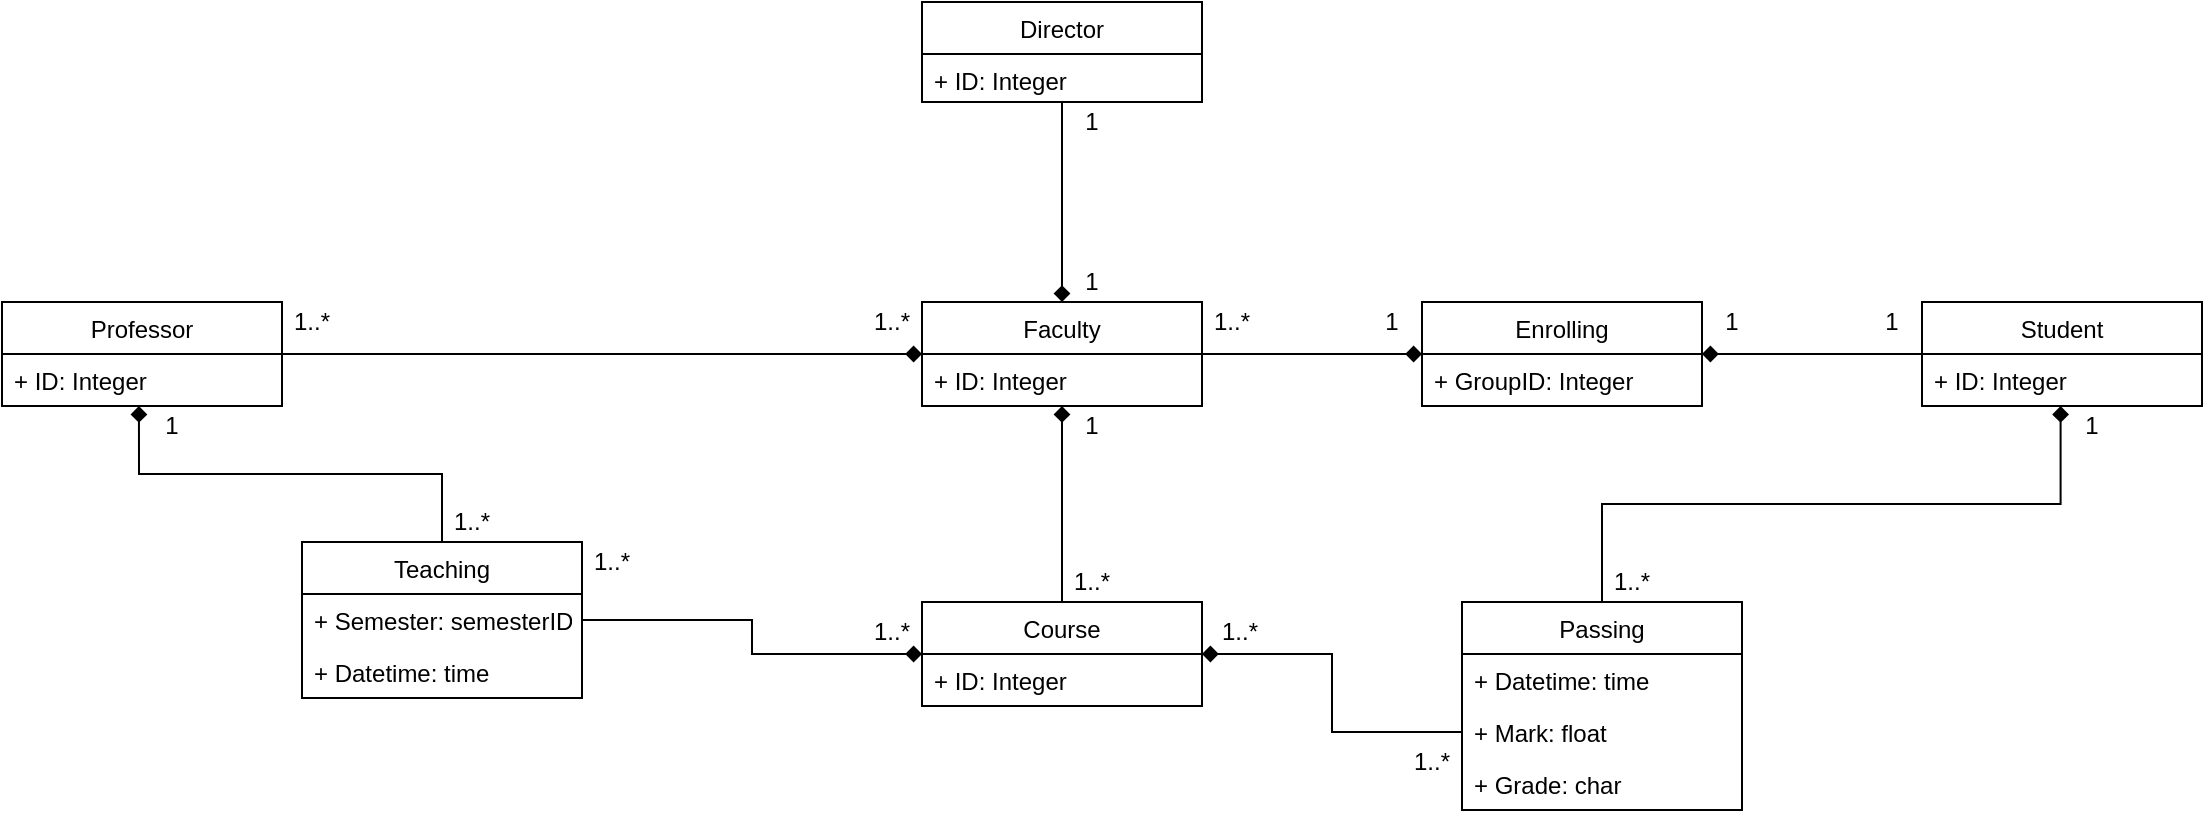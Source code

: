<mxfile version="17.1.3" type="github">
  <diagram id="0WftQ7NrcI0vq5HRIVxM" name="Page-1">
    <mxGraphModel dx="1519" dy="508" grid="1" gridSize="10" guides="1" tooltips="1" connect="1" arrows="1" fold="1" page="1" pageScale="1" pageWidth="827" pageHeight="1169" math="0" shadow="0">
      <root>
        <mxCell id="0" />
        <mxCell id="1" parent="0" />
        <mxCell id="iAAeEu0Drj7qGyw_ox6g-111" style="edgeStyle=orthogonalEdgeStyle;rounded=0;orthogonalLoop=1;jettySize=auto;html=1;endArrow=diamond;endFill=1;" edge="1" parent="1" source="iAAeEu0Drj7qGyw_ox6g-49" target="iAAeEu0Drj7qGyw_ox6g-107">
          <mxGeometry relative="1" as="geometry" />
        </mxCell>
        <mxCell id="iAAeEu0Drj7qGyw_ox6g-49" value="Student" style="swimlane;fontStyle=0;childLayout=stackLayout;horizontal=1;startSize=26;fillColor=none;horizontalStack=0;resizeParent=1;resizeParentMax=0;resizeLast=0;collapsible=1;marginBottom=0;" vertex="1" parent="1">
          <mxGeometry x="740" y="430" width="140" height="52" as="geometry" />
        </mxCell>
        <mxCell id="iAAeEu0Drj7qGyw_ox6g-50" value="+ ID: Integer" style="text;strokeColor=none;fillColor=none;align=left;verticalAlign=top;spacingLeft=4;spacingRight=4;overflow=hidden;rotatable=0;points=[[0,0.5],[1,0.5]];portConstraint=eastwest;" vertex="1" parent="iAAeEu0Drj7qGyw_ox6g-49">
          <mxGeometry y="26" width="140" height="26" as="geometry" />
        </mxCell>
        <mxCell id="iAAeEu0Drj7qGyw_ox6g-70" style="edgeStyle=orthogonalEdgeStyle;rounded=0;orthogonalLoop=1;jettySize=auto;html=1;endArrow=diamond;endFill=1;" edge="1" parent="1" source="iAAeEu0Drj7qGyw_ox6g-54" target="iAAeEu0Drj7qGyw_ox6g-58">
          <mxGeometry relative="1" as="geometry" />
        </mxCell>
        <mxCell id="iAAeEu0Drj7qGyw_ox6g-54" value="Professor" style="swimlane;fontStyle=0;childLayout=stackLayout;horizontal=1;startSize=26;fillColor=none;horizontalStack=0;resizeParent=1;resizeParentMax=0;resizeLast=0;collapsible=1;marginBottom=0;" vertex="1" parent="1">
          <mxGeometry x="-220" y="430" width="140" height="52" as="geometry" />
        </mxCell>
        <mxCell id="iAAeEu0Drj7qGyw_ox6g-55" value="+ ID: Integer" style="text;strokeColor=none;fillColor=none;align=left;verticalAlign=top;spacingLeft=4;spacingRight=4;overflow=hidden;rotatable=0;points=[[0,0.5],[1,0.5]];portConstraint=eastwest;" vertex="1" parent="iAAeEu0Drj7qGyw_ox6g-54">
          <mxGeometry y="26" width="140" height="26" as="geometry" />
        </mxCell>
        <mxCell id="iAAeEu0Drj7qGyw_ox6g-67" style="edgeStyle=orthogonalEdgeStyle;rounded=0;orthogonalLoop=1;jettySize=auto;html=1;entryX=0.5;entryY=0;entryDx=0;entryDy=0;endArrow=diamond;endFill=1;" edge="1" parent="1" source="iAAeEu0Drj7qGyw_ox6g-56" target="iAAeEu0Drj7qGyw_ox6g-58">
          <mxGeometry relative="1" as="geometry" />
        </mxCell>
        <mxCell id="iAAeEu0Drj7qGyw_ox6g-56" value="Director" style="swimlane;fontStyle=0;childLayout=stackLayout;horizontal=1;startSize=26;fillColor=none;horizontalStack=0;resizeParent=1;resizeParentMax=0;resizeLast=0;collapsible=1;marginBottom=0;" vertex="1" parent="1">
          <mxGeometry x="240" y="280" width="140" height="50" as="geometry" />
        </mxCell>
        <mxCell id="iAAeEu0Drj7qGyw_ox6g-57" value="+ ID: Integer" style="text;strokeColor=none;fillColor=none;align=left;verticalAlign=top;spacingLeft=4;spacingRight=4;overflow=hidden;rotatable=0;points=[[0,0.5],[1,0.5]];portConstraint=eastwest;" vertex="1" parent="iAAeEu0Drj7qGyw_ox6g-56">
          <mxGeometry y="26" width="140" height="24" as="geometry" />
        </mxCell>
        <mxCell id="iAAeEu0Drj7qGyw_ox6g-112" style="edgeStyle=orthogonalEdgeStyle;rounded=0;orthogonalLoop=1;jettySize=auto;html=1;endArrow=diamond;endFill=1;" edge="1" parent="1" source="iAAeEu0Drj7qGyw_ox6g-58" target="iAAeEu0Drj7qGyw_ox6g-107">
          <mxGeometry relative="1" as="geometry" />
        </mxCell>
        <mxCell id="iAAeEu0Drj7qGyw_ox6g-58" value="Faculty" style="swimlane;fontStyle=0;childLayout=stackLayout;horizontal=1;startSize=26;fillColor=none;horizontalStack=0;resizeParent=1;resizeParentMax=0;resizeLast=0;collapsible=1;marginBottom=0;" vertex="1" parent="1">
          <mxGeometry x="240" y="430" width="140" height="52" as="geometry" />
        </mxCell>
        <mxCell id="iAAeEu0Drj7qGyw_ox6g-59" value="+ ID: Integer" style="text;strokeColor=none;fillColor=none;align=left;verticalAlign=top;spacingLeft=4;spacingRight=4;overflow=hidden;rotatable=0;points=[[0,0.5],[1,0.5]];portConstraint=eastwest;" vertex="1" parent="iAAeEu0Drj7qGyw_ox6g-58">
          <mxGeometry y="26" width="140" height="26" as="geometry" />
        </mxCell>
        <mxCell id="iAAeEu0Drj7qGyw_ox6g-63" style="edgeStyle=orthogonalEdgeStyle;rounded=0;orthogonalLoop=1;jettySize=auto;html=1;endArrow=diamond;endFill=1;" edge="1" parent="1" source="iAAeEu0Drj7qGyw_ox6g-60" target="iAAeEu0Drj7qGyw_ox6g-58">
          <mxGeometry relative="1" as="geometry" />
        </mxCell>
        <mxCell id="iAAeEu0Drj7qGyw_ox6g-60" value="Course" style="swimlane;fontStyle=0;childLayout=stackLayout;horizontal=1;startSize=26;fillColor=none;horizontalStack=0;resizeParent=1;resizeParentMax=0;resizeLast=0;collapsible=1;marginBottom=0;" vertex="1" parent="1">
          <mxGeometry x="240" y="580" width="140" height="52" as="geometry" />
        </mxCell>
        <mxCell id="iAAeEu0Drj7qGyw_ox6g-61" value="+ ID: Integer" style="text;strokeColor=none;fillColor=none;align=left;verticalAlign=top;spacingLeft=4;spacingRight=4;overflow=hidden;rotatable=0;points=[[0,0.5],[1,0.5]];portConstraint=eastwest;" vertex="1" parent="iAAeEu0Drj7qGyw_ox6g-60">
          <mxGeometry y="26" width="140" height="26" as="geometry" />
        </mxCell>
        <mxCell id="iAAeEu0Drj7qGyw_ox6g-65" value="1" style="text;html=1;strokeColor=none;fillColor=none;align=center;verticalAlign=middle;whiteSpace=wrap;rounded=0;" vertex="1" parent="1">
          <mxGeometry x="310" y="482" width="30" height="20" as="geometry" />
        </mxCell>
        <mxCell id="iAAeEu0Drj7qGyw_ox6g-66" value="1..*" style="text;html=1;strokeColor=none;fillColor=none;align=center;verticalAlign=middle;whiteSpace=wrap;rounded=0;" vertex="1" parent="1">
          <mxGeometry x="310" y="560" width="30" height="20" as="geometry" />
        </mxCell>
        <mxCell id="iAAeEu0Drj7qGyw_ox6g-68" value="1" style="text;html=1;strokeColor=none;fillColor=none;align=center;verticalAlign=middle;whiteSpace=wrap;rounded=0;" vertex="1" parent="1">
          <mxGeometry x="310" y="410" width="30" height="20" as="geometry" />
        </mxCell>
        <mxCell id="iAAeEu0Drj7qGyw_ox6g-69" value="1" style="text;html=1;strokeColor=none;fillColor=none;align=center;verticalAlign=middle;whiteSpace=wrap;rounded=0;" vertex="1" parent="1">
          <mxGeometry x="310" y="330" width="30" height="20" as="geometry" />
        </mxCell>
        <mxCell id="iAAeEu0Drj7qGyw_ox6g-71" value="1..*" style="text;html=1;strokeColor=none;fillColor=none;align=center;verticalAlign=middle;whiteSpace=wrap;rounded=0;" vertex="1" parent="1">
          <mxGeometry x="-80" y="430" width="30" height="20" as="geometry" />
        </mxCell>
        <mxCell id="iAAeEu0Drj7qGyw_ox6g-72" value="1..*" style="text;html=1;strokeColor=none;fillColor=none;align=center;verticalAlign=middle;whiteSpace=wrap;rounded=0;" vertex="1" parent="1">
          <mxGeometry x="210" y="430" width="30" height="20" as="geometry" />
        </mxCell>
        <mxCell id="iAAeEu0Drj7qGyw_ox6g-74" value="1..*" style="text;html=1;strokeColor=none;fillColor=none;align=center;verticalAlign=middle;whiteSpace=wrap;rounded=0;" vertex="1" parent="1">
          <mxGeometry x="380" y="430" width="30" height="20" as="geometry" />
        </mxCell>
        <mxCell id="iAAeEu0Drj7qGyw_ox6g-75" value="1" style="text;html=1;strokeColor=none;fillColor=none;align=center;verticalAlign=middle;whiteSpace=wrap;rounded=0;" vertex="1" parent="1">
          <mxGeometry x="710" y="430" width="30" height="20" as="geometry" />
        </mxCell>
        <mxCell id="iAAeEu0Drj7qGyw_ox6g-80" style="edgeStyle=orthogonalEdgeStyle;rounded=0;orthogonalLoop=1;jettySize=auto;html=1;endArrow=diamond;endFill=1;" edge="1" parent="1" source="iAAeEu0Drj7qGyw_ox6g-76" target="iAAeEu0Drj7qGyw_ox6g-60">
          <mxGeometry relative="1" as="geometry" />
        </mxCell>
        <mxCell id="iAAeEu0Drj7qGyw_ox6g-82" style="edgeStyle=orthogonalEdgeStyle;rounded=0;orthogonalLoop=1;jettySize=auto;html=1;entryX=0.489;entryY=1;entryDx=0;entryDy=0;entryPerimeter=0;endArrow=diamond;endFill=1;" edge="1" parent="1" source="iAAeEu0Drj7qGyw_ox6g-76" target="iAAeEu0Drj7qGyw_ox6g-55">
          <mxGeometry relative="1" as="geometry" />
        </mxCell>
        <mxCell id="iAAeEu0Drj7qGyw_ox6g-76" value="Teaching" style="swimlane;fontStyle=0;childLayout=stackLayout;horizontal=1;startSize=26;fillColor=none;horizontalStack=0;resizeParent=1;resizeParentMax=0;resizeLast=0;collapsible=1;marginBottom=0;" vertex="1" parent="1">
          <mxGeometry x="-70" y="550" width="140" height="78" as="geometry" />
        </mxCell>
        <mxCell id="iAAeEu0Drj7qGyw_ox6g-77" value="+ Semester: semesterID" style="text;strokeColor=none;fillColor=none;align=left;verticalAlign=top;spacingLeft=4;spacingRight=4;overflow=hidden;rotatable=0;points=[[0,0.5],[1,0.5]];portConstraint=eastwest;" vertex="1" parent="iAAeEu0Drj7qGyw_ox6g-76">
          <mxGeometry y="26" width="140" height="26" as="geometry" />
        </mxCell>
        <mxCell id="iAAeEu0Drj7qGyw_ox6g-116" value="+ Datetime: time" style="text;strokeColor=none;fillColor=none;align=left;verticalAlign=top;spacingLeft=4;spacingRight=4;overflow=hidden;rotatable=0;points=[[0,0.5],[1,0.5]];portConstraint=eastwest;" vertex="1" parent="iAAeEu0Drj7qGyw_ox6g-76">
          <mxGeometry y="52" width="140" height="26" as="geometry" />
        </mxCell>
        <mxCell id="iAAeEu0Drj7qGyw_ox6g-83" value="1..*" style="text;html=1;strokeColor=none;fillColor=none;align=center;verticalAlign=middle;whiteSpace=wrap;rounded=0;" vertex="1" parent="1">
          <mxGeometry x="70" y="550" width="30" height="20" as="geometry" />
        </mxCell>
        <mxCell id="iAAeEu0Drj7qGyw_ox6g-84" value="1..*" style="text;html=1;strokeColor=none;fillColor=none;align=center;verticalAlign=middle;whiteSpace=wrap;rounded=0;" vertex="1" parent="1">
          <mxGeometry y="530" width="30" height="20" as="geometry" />
        </mxCell>
        <mxCell id="iAAeEu0Drj7qGyw_ox6g-86" value="1..*" style="text;html=1;strokeColor=none;fillColor=none;align=center;verticalAlign=middle;whiteSpace=wrap;rounded=0;" vertex="1" parent="1">
          <mxGeometry x="210" y="585" width="30" height="20" as="geometry" />
        </mxCell>
        <mxCell id="iAAeEu0Drj7qGyw_ox6g-87" value="1" style="text;html=1;strokeColor=none;fillColor=none;align=center;verticalAlign=middle;whiteSpace=wrap;rounded=0;" vertex="1" parent="1">
          <mxGeometry x="-150" y="482" width="30" height="20" as="geometry" />
        </mxCell>
        <mxCell id="iAAeEu0Drj7qGyw_ox6g-100" style="edgeStyle=orthogonalEdgeStyle;rounded=0;orthogonalLoop=1;jettySize=auto;html=1;entryX=0.495;entryY=1;entryDx=0;entryDy=0;entryPerimeter=0;endArrow=diamond;endFill=1;" edge="1" parent="1" source="iAAeEu0Drj7qGyw_ox6g-88" target="iAAeEu0Drj7qGyw_ox6g-50">
          <mxGeometry relative="1" as="geometry" />
        </mxCell>
        <mxCell id="iAAeEu0Drj7qGyw_ox6g-88" value="Passing" style="swimlane;fontStyle=0;childLayout=stackLayout;horizontal=1;startSize=26;fillColor=none;horizontalStack=0;resizeParent=1;resizeParentMax=0;resizeLast=0;collapsible=1;marginBottom=0;" vertex="1" parent="1">
          <mxGeometry x="510" y="580" width="140" height="104" as="geometry" />
        </mxCell>
        <mxCell id="iAAeEu0Drj7qGyw_ox6g-89" value="+ Datetime: time" style="text;strokeColor=none;fillColor=none;align=left;verticalAlign=top;spacingLeft=4;spacingRight=4;overflow=hidden;rotatable=0;points=[[0,0.5],[1,0.5]];portConstraint=eastwest;" vertex="1" parent="iAAeEu0Drj7qGyw_ox6g-88">
          <mxGeometry y="26" width="140" height="26" as="geometry" />
        </mxCell>
        <mxCell id="iAAeEu0Drj7qGyw_ox6g-98" value="+ Mark: float" style="text;strokeColor=none;fillColor=none;align=left;verticalAlign=top;spacingLeft=4;spacingRight=4;overflow=hidden;rotatable=0;points=[[0,0.5],[1,0.5]];portConstraint=eastwest;" vertex="1" parent="iAAeEu0Drj7qGyw_ox6g-88">
          <mxGeometry y="52" width="140" height="26" as="geometry" />
        </mxCell>
        <mxCell id="iAAeEu0Drj7qGyw_ox6g-99" value="+ Grade: char" style="text;strokeColor=none;fillColor=none;align=left;verticalAlign=top;spacingLeft=4;spacingRight=4;overflow=hidden;rotatable=0;points=[[0,0.5],[1,0.5]];portConstraint=eastwest;" vertex="1" parent="iAAeEu0Drj7qGyw_ox6g-88">
          <mxGeometry y="78" width="140" height="26" as="geometry" />
        </mxCell>
        <mxCell id="iAAeEu0Drj7qGyw_ox6g-101" style="edgeStyle=orthogonalEdgeStyle;rounded=0;orthogonalLoop=1;jettySize=auto;html=1;exitX=0;exitY=0.5;exitDx=0;exitDy=0;endArrow=diamond;endFill=1;" edge="1" parent="1" source="iAAeEu0Drj7qGyw_ox6g-98" target="iAAeEu0Drj7qGyw_ox6g-60">
          <mxGeometry relative="1" as="geometry" />
        </mxCell>
        <mxCell id="iAAeEu0Drj7qGyw_ox6g-102" value="1" style="text;html=1;strokeColor=none;fillColor=none;align=center;verticalAlign=middle;whiteSpace=wrap;rounded=0;" vertex="1" parent="1">
          <mxGeometry x="810" y="482" width="30" height="20" as="geometry" />
        </mxCell>
        <mxCell id="iAAeEu0Drj7qGyw_ox6g-103" value="1..*" style="text;html=1;strokeColor=none;fillColor=none;align=center;verticalAlign=middle;whiteSpace=wrap;rounded=0;" vertex="1" parent="1">
          <mxGeometry x="580" y="560" width="30" height="20" as="geometry" />
        </mxCell>
        <mxCell id="iAAeEu0Drj7qGyw_ox6g-104" value="1..*" style="text;html=1;strokeColor=none;fillColor=none;align=center;verticalAlign=middle;whiteSpace=wrap;rounded=0;" vertex="1" parent="1">
          <mxGeometry x="480" y="650" width="30" height="20" as="geometry" />
        </mxCell>
        <mxCell id="iAAeEu0Drj7qGyw_ox6g-105" value="1..*" style="text;html=1;strokeColor=none;fillColor=none;align=center;verticalAlign=middle;whiteSpace=wrap;rounded=0;" vertex="1" parent="1">
          <mxGeometry x="384" y="585" width="30" height="20" as="geometry" />
        </mxCell>
        <mxCell id="iAAeEu0Drj7qGyw_ox6g-107" value="Enrolling" style="swimlane;fontStyle=0;childLayout=stackLayout;horizontal=1;startSize=26;fillColor=none;horizontalStack=0;resizeParent=1;resizeParentMax=0;resizeLast=0;collapsible=1;marginBottom=0;" vertex="1" parent="1">
          <mxGeometry x="490" y="430" width="140" height="52" as="geometry" />
        </mxCell>
        <mxCell id="iAAeEu0Drj7qGyw_ox6g-108" value="+ GroupID: Integer" style="text;strokeColor=none;fillColor=none;align=left;verticalAlign=top;spacingLeft=4;spacingRight=4;overflow=hidden;rotatable=0;points=[[0,0.5],[1,0.5]];portConstraint=eastwest;" vertex="1" parent="iAAeEu0Drj7qGyw_ox6g-107">
          <mxGeometry y="26" width="140" height="26" as="geometry" />
        </mxCell>
        <mxCell id="iAAeEu0Drj7qGyw_ox6g-114" value="1" style="text;html=1;strokeColor=none;fillColor=none;align=center;verticalAlign=middle;whiteSpace=wrap;rounded=0;" vertex="1" parent="1">
          <mxGeometry x="460" y="430" width="30" height="20" as="geometry" />
        </mxCell>
        <mxCell id="iAAeEu0Drj7qGyw_ox6g-115" value="1" style="text;html=1;strokeColor=none;fillColor=none;align=center;verticalAlign=middle;whiteSpace=wrap;rounded=0;" vertex="1" parent="1">
          <mxGeometry x="630" y="430" width="30" height="20" as="geometry" />
        </mxCell>
      </root>
    </mxGraphModel>
  </diagram>
</mxfile>
